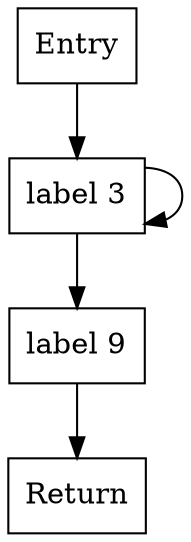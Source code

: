 digraph "CFG" {
  node [shape=box];
  "Entry" -> "label 3";
  "label 3" -> "label 3";
  "label 3" -> "label 9";
  "label 9" -> "Return";
}